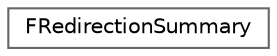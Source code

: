 digraph "Graphical Class Hierarchy"
{
 // INTERACTIVE_SVG=YES
 // LATEX_PDF_SIZE
  bgcolor="transparent";
  edge [fontname=Helvetica,fontsize=10,labelfontname=Helvetica,labelfontsize=10];
  node [fontname=Helvetica,fontsize=10,shape=box,height=0.2,width=0.4];
  rankdir="LR";
  Node0 [id="Node000000",label="FRedirectionSummary",height=0.2,width=0.4,color="grey40", fillcolor="white", style="filled",URL="$d4/d06/classFRedirectionSummary.html",tooltip="Container for FCoreRedirects that can affect a package."];
}

